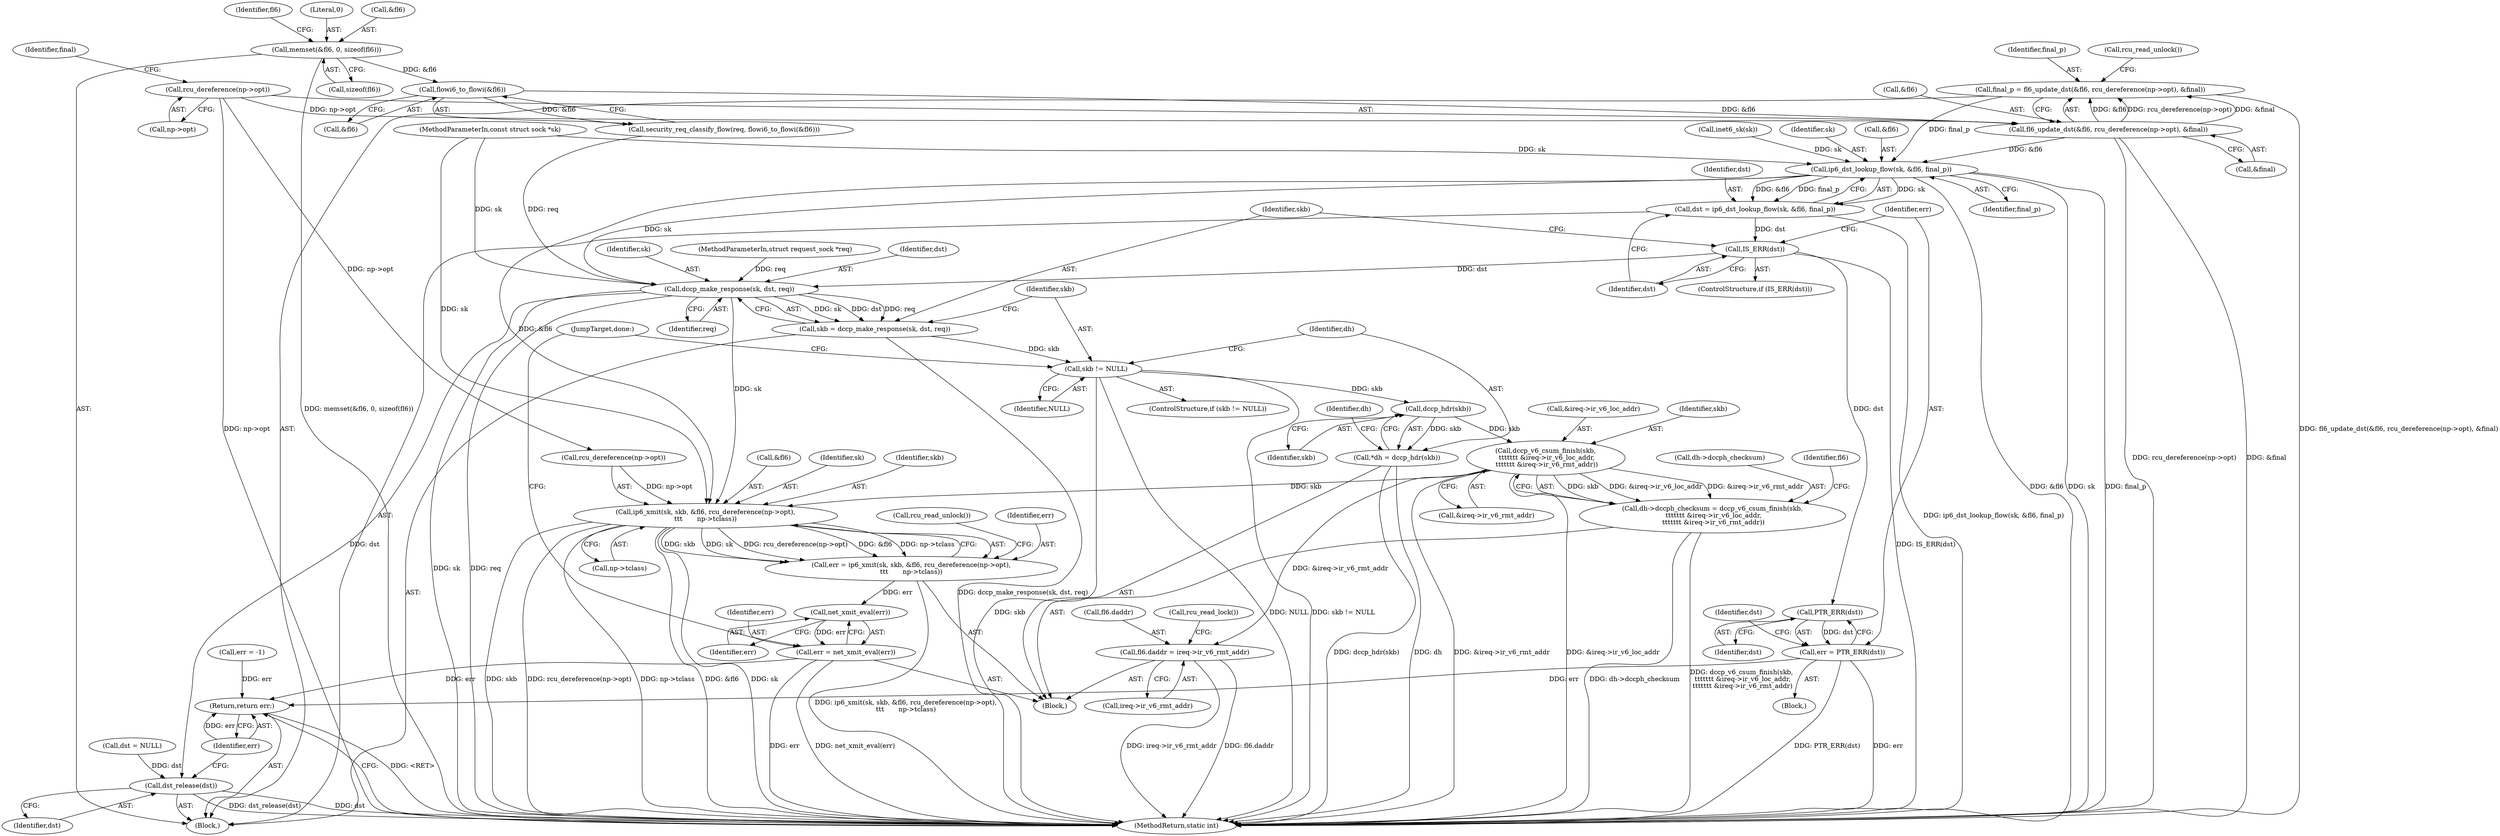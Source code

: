 digraph "0_linux_45f6fad84cc305103b28d73482b344d7f5b76f39_1@API" {
"1000182" [label="(Call,final_p = fl6_update_dst(&fl6, rcu_dereference(np->opt), &final))"];
"1000184" [label="(Call,fl6_update_dst(&fl6, rcu_dereference(np->opt), &final))"];
"1000178" [label="(Call,flowi6_to_flowi(&fl6))"];
"1000124" [label="(Call,memset(&fl6, 0, sizeof(fl6)))"];
"1000187" [label="(Call,rcu_dereference(np->opt))"];
"1000196" [label="(Call,ip6_dst_lookup_flow(sk, &fl6, final_p))"];
"1000194" [label="(Call,dst = ip6_dst_lookup_flow(sk, &fl6, final_p))"];
"1000202" [label="(Call,IS_ERR(dst))"];
"1000207" [label="(Call,PTR_ERR(dst))"];
"1000205" [label="(Call,err = PTR_ERR(dst))"];
"1000273" [label="(Return,return err;)"];
"1000215" [label="(Call,dccp_make_response(sk, dst, req))"];
"1000213" [label="(Call,skb = dccp_make_response(sk, dst, req))"];
"1000220" [label="(Call,skb != NULL)"];
"1000227" [label="(Call,dccp_hdr(skb))"];
"1000225" [label="(Call,*dh = dccp_hdr(skb))"];
"1000233" [label="(Call,dccp_v6_csum_finish(skb,\n \t\t\t\t\t\t\t &ireq->ir_v6_loc_addr,\n \t\t\t\t\t\t\t &ireq->ir_v6_rmt_addr))"];
"1000229" [label="(Call,dh->dccph_checksum = dccp_v6_csum_finish(skb,\n \t\t\t\t\t\t\t &ireq->ir_v6_loc_addr,\n \t\t\t\t\t\t\t &ireq->ir_v6_rmt_addr))"];
"1000243" [label="(Call,fl6.daddr = ireq->ir_v6_rmt_addr)"];
"1000253" [label="(Call,ip6_xmit(sk, skb, &fl6, rcu_dereference(np->opt),\n\t\t\t       np->tclass))"];
"1000251" [label="(Call,err = ip6_xmit(sk, skb, &fl6, rcu_dereference(np->opt),\n\t\t\t       np->tclass))"];
"1000268" [label="(Call,net_xmit_eval(err))"];
"1000266" [label="(Call,err = net_xmit_eval(err))"];
"1000271" [label="(Call,dst_release(dst))"];
"1000202" [label="(Call,IS_ERR(dst))"];
"1000182" [label="(Call,final_p = fl6_update_dst(&fl6, rcu_dereference(np->opt), &final))"];
"1000128" [label="(Call,sizeof(fl6))"];
"1000208" [label="(Identifier,dst)"];
"1000235" [label="(Call,&ireq->ir_v6_loc_addr)"];
"1000250" [label="(Call,rcu_read_lock())"];
"1000251" [label="(Call,err = ip6_xmit(sk, skb, &fl6, rcu_dereference(np->opt),\n\t\t\t       np->tclass))"];
"1000267" [label="(Identifier,err)"];
"1000220" [label="(Call,skb != NULL)"];
"1000227" [label="(Call,dccp_hdr(skb))"];
"1000178" [label="(Call,flowi6_to_flowi(&fl6))"];
"1000273" [label="(Return,return err;)"];
"1000112" [label="(Call,inet6_sk(sk))"];
"1000223" [label="(Block,)"];
"1000210" [label="(Identifier,dst)"];
"1000269" [label="(Identifier,err)"];
"1000270" [label="(JumpTarget,done:)"];
"1000207" [label="(Call,PTR_ERR(dst))"];
"1000119" [label="(Call,err = -1)"];
"1000184" [label="(Call,fl6_update_dst(&fl6, rcu_dereference(np->opt), &final))"];
"1000194" [label="(Call,dst = ip6_dst_lookup_flow(sk, &fl6, final_p))"];
"1000214" [label="(Identifier,skb)"];
"1000247" [label="(Call,ireq->ir_v6_rmt_addr)"];
"1000275" [label="(MethodReturn,static int)"];
"1000124" [label="(Call,memset(&fl6, 0, sizeof(fl6)))"];
"1000225" [label="(Call,*dh = dccp_hdr(skb))"];
"1000233" [label="(Call,dccp_v6_csum_finish(skb,\n \t\t\t\t\t\t\t &ireq->ir_v6_loc_addr,\n \t\t\t\t\t\t\t &ireq->ir_v6_rmt_addr))"];
"1000197" [label="(Identifier,sk)"];
"1000213" [label="(Call,skb = dccp_make_response(sk, dst, req))"];
"1000218" [label="(Identifier,req)"];
"1000228" [label="(Identifier,skb)"];
"1000101" [label="(MethodParameterIn,const struct sock *sk)"];
"1000187" [label="(Call,rcu_dereference(np->opt))"];
"1000215" [label="(Call,dccp_make_response(sk, dst, req))"];
"1000266" [label="(Call,err = net_xmit_eval(err))"];
"1000216" [label="(Identifier,sk)"];
"1000271" [label="(Call,dst_release(dst))"];
"1000191" [label="(Call,&final)"];
"1000256" [label="(Call,&fl6)"];
"1000219" [label="(ControlStructure,if (skb != NULL))"];
"1000102" [label="(MethodParameterIn,struct request_sock *req)"];
"1000132" [label="(Identifier,fl6)"];
"1000222" [label="(Identifier,NULL)"];
"1000127" [label="(Literal,0)"];
"1000231" [label="(Identifier,dh)"];
"1000254" [label="(Identifier,sk)"];
"1000196" [label="(Call,ip6_dst_lookup_flow(sk, &fl6, final_p))"];
"1000203" [label="(Identifier,dst)"];
"1000176" [label="(Call,security_req_classify_flow(req, flowi6_to_flowi(&fl6)))"];
"1000193" [label="(Call,rcu_read_unlock())"];
"1000188" [label="(Call,np->opt)"];
"1000253" [label="(Call,ip6_xmit(sk, skb, &fl6, rcu_dereference(np->opt),\n\t\t\t       np->tclass))"];
"1000204" [label="(Block,)"];
"1000244" [label="(Call,fl6.daddr)"];
"1000255" [label="(Identifier,skb)"];
"1000272" [label="(Identifier,dst)"];
"1000192" [label="(Identifier,final)"];
"1000217" [label="(Identifier,dst)"];
"1000234" [label="(Identifier,skb)"];
"1000230" [label="(Call,dh->dccph_checksum)"];
"1000268" [label="(Call,net_xmit_eval(err))"];
"1000221" [label="(Identifier,skb)"];
"1000183" [label="(Identifier,final_p)"];
"1000245" [label="(Identifier,fl6)"];
"1000239" [label="(Call,&ireq->ir_v6_rmt_addr)"];
"1000262" [label="(Call,np->tclass)"];
"1000103" [label="(Block,)"];
"1000201" [label="(ControlStructure,if (IS_ERR(dst)))"];
"1000200" [label="(Identifier,final_p)"];
"1000205" [label="(Call,err = PTR_ERR(dst))"];
"1000252" [label="(Identifier,err)"];
"1000243" [label="(Call,fl6.daddr = ireq->ir_v6_rmt_addr)"];
"1000125" [label="(Call,&fl6)"];
"1000206" [label="(Identifier,err)"];
"1000229" [label="(Call,dh->dccph_checksum = dccp_v6_csum_finish(skb,\n \t\t\t\t\t\t\t &ireq->ir_v6_loc_addr,\n \t\t\t\t\t\t\t &ireq->ir_v6_rmt_addr))"];
"1000265" [label="(Call,rcu_read_unlock())"];
"1000209" [label="(Call,dst = NULL)"];
"1000195" [label="(Identifier,dst)"];
"1000185" [label="(Call,&fl6)"];
"1000198" [label="(Call,&fl6)"];
"1000274" [label="(Identifier,err)"];
"1000226" [label="(Identifier,dh)"];
"1000258" [label="(Call,rcu_dereference(np->opt))"];
"1000179" [label="(Call,&fl6)"];
"1000182" -> "1000103"  [label="AST: "];
"1000182" -> "1000184"  [label="CFG: "];
"1000183" -> "1000182"  [label="AST: "];
"1000184" -> "1000182"  [label="AST: "];
"1000193" -> "1000182"  [label="CFG: "];
"1000182" -> "1000275"  [label="DDG: fl6_update_dst(&fl6, rcu_dereference(np->opt), &final)"];
"1000184" -> "1000182"  [label="DDG: &fl6"];
"1000184" -> "1000182"  [label="DDG: rcu_dereference(np->opt)"];
"1000184" -> "1000182"  [label="DDG: &final"];
"1000182" -> "1000196"  [label="DDG: final_p"];
"1000184" -> "1000191"  [label="CFG: "];
"1000185" -> "1000184"  [label="AST: "];
"1000187" -> "1000184"  [label="AST: "];
"1000191" -> "1000184"  [label="AST: "];
"1000184" -> "1000275"  [label="DDG: rcu_dereference(np->opt)"];
"1000184" -> "1000275"  [label="DDG: &final"];
"1000178" -> "1000184"  [label="DDG: &fl6"];
"1000187" -> "1000184"  [label="DDG: np->opt"];
"1000184" -> "1000196"  [label="DDG: &fl6"];
"1000178" -> "1000176"  [label="AST: "];
"1000178" -> "1000179"  [label="CFG: "];
"1000179" -> "1000178"  [label="AST: "];
"1000176" -> "1000178"  [label="CFG: "];
"1000178" -> "1000176"  [label="DDG: &fl6"];
"1000124" -> "1000178"  [label="DDG: &fl6"];
"1000124" -> "1000103"  [label="AST: "];
"1000124" -> "1000128"  [label="CFG: "];
"1000125" -> "1000124"  [label="AST: "];
"1000127" -> "1000124"  [label="AST: "];
"1000128" -> "1000124"  [label="AST: "];
"1000132" -> "1000124"  [label="CFG: "];
"1000124" -> "1000275"  [label="DDG: memset(&fl6, 0, sizeof(fl6))"];
"1000187" -> "1000188"  [label="CFG: "];
"1000188" -> "1000187"  [label="AST: "];
"1000192" -> "1000187"  [label="CFG: "];
"1000187" -> "1000275"  [label="DDG: np->opt"];
"1000187" -> "1000258"  [label="DDG: np->opt"];
"1000196" -> "1000194"  [label="AST: "];
"1000196" -> "1000200"  [label="CFG: "];
"1000197" -> "1000196"  [label="AST: "];
"1000198" -> "1000196"  [label="AST: "];
"1000200" -> "1000196"  [label="AST: "];
"1000194" -> "1000196"  [label="CFG: "];
"1000196" -> "1000275"  [label="DDG: sk"];
"1000196" -> "1000275"  [label="DDG: final_p"];
"1000196" -> "1000275"  [label="DDG: &fl6"];
"1000196" -> "1000194"  [label="DDG: sk"];
"1000196" -> "1000194"  [label="DDG: &fl6"];
"1000196" -> "1000194"  [label="DDG: final_p"];
"1000112" -> "1000196"  [label="DDG: sk"];
"1000101" -> "1000196"  [label="DDG: sk"];
"1000196" -> "1000215"  [label="DDG: sk"];
"1000196" -> "1000253"  [label="DDG: &fl6"];
"1000194" -> "1000103"  [label="AST: "];
"1000195" -> "1000194"  [label="AST: "];
"1000203" -> "1000194"  [label="CFG: "];
"1000194" -> "1000275"  [label="DDG: ip6_dst_lookup_flow(sk, &fl6, final_p)"];
"1000194" -> "1000202"  [label="DDG: dst"];
"1000202" -> "1000201"  [label="AST: "];
"1000202" -> "1000203"  [label="CFG: "];
"1000203" -> "1000202"  [label="AST: "];
"1000206" -> "1000202"  [label="CFG: "];
"1000214" -> "1000202"  [label="CFG: "];
"1000202" -> "1000275"  [label="DDG: IS_ERR(dst)"];
"1000202" -> "1000207"  [label="DDG: dst"];
"1000202" -> "1000215"  [label="DDG: dst"];
"1000207" -> "1000205"  [label="AST: "];
"1000207" -> "1000208"  [label="CFG: "];
"1000208" -> "1000207"  [label="AST: "];
"1000205" -> "1000207"  [label="CFG: "];
"1000207" -> "1000205"  [label="DDG: dst"];
"1000205" -> "1000204"  [label="AST: "];
"1000206" -> "1000205"  [label="AST: "];
"1000210" -> "1000205"  [label="CFG: "];
"1000205" -> "1000275"  [label="DDG: err"];
"1000205" -> "1000275"  [label="DDG: PTR_ERR(dst)"];
"1000205" -> "1000273"  [label="DDG: err"];
"1000273" -> "1000103"  [label="AST: "];
"1000273" -> "1000274"  [label="CFG: "];
"1000274" -> "1000273"  [label="AST: "];
"1000275" -> "1000273"  [label="CFG: "];
"1000273" -> "1000275"  [label="DDG: <RET>"];
"1000274" -> "1000273"  [label="DDG: err"];
"1000266" -> "1000273"  [label="DDG: err"];
"1000119" -> "1000273"  [label="DDG: err"];
"1000215" -> "1000213"  [label="AST: "];
"1000215" -> "1000218"  [label="CFG: "];
"1000216" -> "1000215"  [label="AST: "];
"1000217" -> "1000215"  [label="AST: "];
"1000218" -> "1000215"  [label="AST: "];
"1000213" -> "1000215"  [label="CFG: "];
"1000215" -> "1000275"  [label="DDG: sk"];
"1000215" -> "1000275"  [label="DDG: req"];
"1000215" -> "1000213"  [label="DDG: sk"];
"1000215" -> "1000213"  [label="DDG: dst"];
"1000215" -> "1000213"  [label="DDG: req"];
"1000101" -> "1000215"  [label="DDG: sk"];
"1000176" -> "1000215"  [label="DDG: req"];
"1000102" -> "1000215"  [label="DDG: req"];
"1000215" -> "1000253"  [label="DDG: sk"];
"1000215" -> "1000271"  [label="DDG: dst"];
"1000213" -> "1000103"  [label="AST: "];
"1000214" -> "1000213"  [label="AST: "];
"1000221" -> "1000213"  [label="CFG: "];
"1000213" -> "1000275"  [label="DDG: dccp_make_response(sk, dst, req)"];
"1000213" -> "1000220"  [label="DDG: skb"];
"1000220" -> "1000219"  [label="AST: "];
"1000220" -> "1000222"  [label="CFG: "];
"1000221" -> "1000220"  [label="AST: "];
"1000222" -> "1000220"  [label="AST: "];
"1000226" -> "1000220"  [label="CFG: "];
"1000270" -> "1000220"  [label="CFG: "];
"1000220" -> "1000275"  [label="DDG: skb"];
"1000220" -> "1000275"  [label="DDG: NULL"];
"1000220" -> "1000275"  [label="DDG: skb != NULL"];
"1000220" -> "1000227"  [label="DDG: skb"];
"1000227" -> "1000225"  [label="AST: "];
"1000227" -> "1000228"  [label="CFG: "];
"1000228" -> "1000227"  [label="AST: "];
"1000225" -> "1000227"  [label="CFG: "];
"1000227" -> "1000225"  [label="DDG: skb"];
"1000227" -> "1000233"  [label="DDG: skb"];
"1000225" -> "1000223"  [label="AST: "];
"1000226" -> "1000225"  [label="AST: "];
"1000231" -> "1000225"  [label="CFG: "];
"1000225" -> "1000275"  [label="DDG: dccp_hdr(skb)"];
"1000225" -> "1000275"  [label="DDG: dh"];
"1000233" -> "1000229"  [label="AST: "];
"1000233" -> "1000239"  [label="CFG: "];
"1000234" -> "1000233"  [label="AST: "];
"1000235" -> "1000233"  [label="AST: "];
"1000239" -> "1000233"  [label="AST: "];
"1000229" -> "1000233"  [label="CFG: "];
"1000233" -> "1000275"  [label="DDG: &ireq->ir_v6_rmt_addr"];
"1000233" -> "1000275"  [label="DDG: &ireq->ir_v6_loc_addr"];
"1000233" -> "1000229"  [label="DDG: skb"];
"1000233" -> "1000229"  [label="DDG: &ireq->ir_v6_loc_addr"];
"1000233" -> "1000229"  [label="DDG: &ireq->ir_v6_rmt_addr"];
"1000233" -> "1000243"  [label="DDG: &ireq->ir_v6_rmt_addr"];
"1000233" -> "1000253"  [label="DDG: skb"];
"1000229" -> "1000223"  [label="AST: "];
"1000230" -> "1000229"  [label="AST: "];
"1000245" -> "1000229"  [label="CFG: "];
"1000229" -> "1000275"  [label="DDG: dccp_v6_csum_finish(skb,\n \t\t\t\t\t\t\t &ireq->ir_v6_loc_addr,\n \t\t\t\t\t\t\t &ireq->ir_v6_rmt_addr)"];
"1000229" -> "1000275"  [label="DDG: dh->dccph_checksum"];
"1000243" -> "1000223"  [label="AST: "];
"1000243" -> "1000247"  [label="CFG: "];
"1000244" -> "1000243"  [label="AST: "];
"1000247" -> "1000243"  [label="AST: "];
"1000250" -> "1000243"  [label="CFG: "];
"1000243" -> "1000275"  [label="DDG: fl6.daddr"];
"1000243" -> "1000275"  [label="DDG: ireq->ir_v6_rmt_addr"];
"1000253" -> "1000251"  [label="AST: "];
"1000253" -> "1000262"  [label="CFG: "];
"1000254" -> "1000253"  [label="AST: "];
"1000255" -> "1000253"  [label="AST: "];
"1000256" -> "1000253"  [label="AST: "];
"1000258" -> "1000253"  [label="AST: "];
"1000262" -> "1000253"  [label="AST: "];
"1000251" -> "1000253"  [label="CFG: "];
"1000253" -> "1000275"  [label="DDG: skb"];
"1000253" -> "1000275"  [label="DDG: sk"];
"1000253" -> "1000275"  [label="DDG: rcu_dereference(np->opt)"];
"1000253" -> "1000275"  [label="DDG: np->tclass"];
"1000253" -> "1000275"  [label="DDG: &fl6"];
"1000253" -> "1000251"  [label="DDG: skb"];
"1000253" -> "1000251"  [label="DDG: sk"];
"1000253" -> "1000251"  [label="DDG: rcu_dereference(np->opt)"];
"1000253" -> "1000251"  [label="DDG: &fl6"];
"1000253" -> "1000251"  [label="DDG: np->tclass"];
"1000101" -> "1000253"  [label="DDG: sk"];
"1000258" -> "1000253"  [label="DDG: np->opt"];
"1000251" -> "1000223"  [label="AST: "];
"1000252" -> "1000251"  [label="AST: "];
"1000265" -> "1000251"  [label="CFG: "];
"1000251" -> "1000275"  [label="DDG: ip6_xmit(sk, skb, &fl6, rcu_dereference(np->opt),\n\t\t\t       np->tclass)"];
"1000251" -> "1000268"  [label="DDG: err"];
"1000268" -> "1000266"  [label="AST: "];
"1000268" -> "1000269"  [label="CFG: "];
"1000269" -> "1000268"  [label="AST: "];
"1000266" -> "1000268"  [label="CFG: "];
"1000268" -> "1000266"  [label="DDG: err"];
"1000266" -> "1000223"  [label="AST: "];
"1000267" -> "1000266"  [label="AST: "];
"1000270" -> "1000266"  [label="CFG: "];
"1000266" -> "1000275"  [label="DDG: net_xmit_eval(err)"];
"1000266" -> "1000275"  [label="DDG: err"];
"1000271" -> "1000103"  [label="AST: "];
"1000271" -> "1000272"  [label="CFG: "];
"1000272" -> "1000271"  [label="AST: "];
"1000274" -> "1000271"  [label="CFG: "];
"1000271" -> "1000275"  [label="DDG: dst"];
"1000271" -> "1000275"  [label="DDG: dst_release(dst)"];
"1000209" -> "1000271"  [label="DDG: dst"];
}
